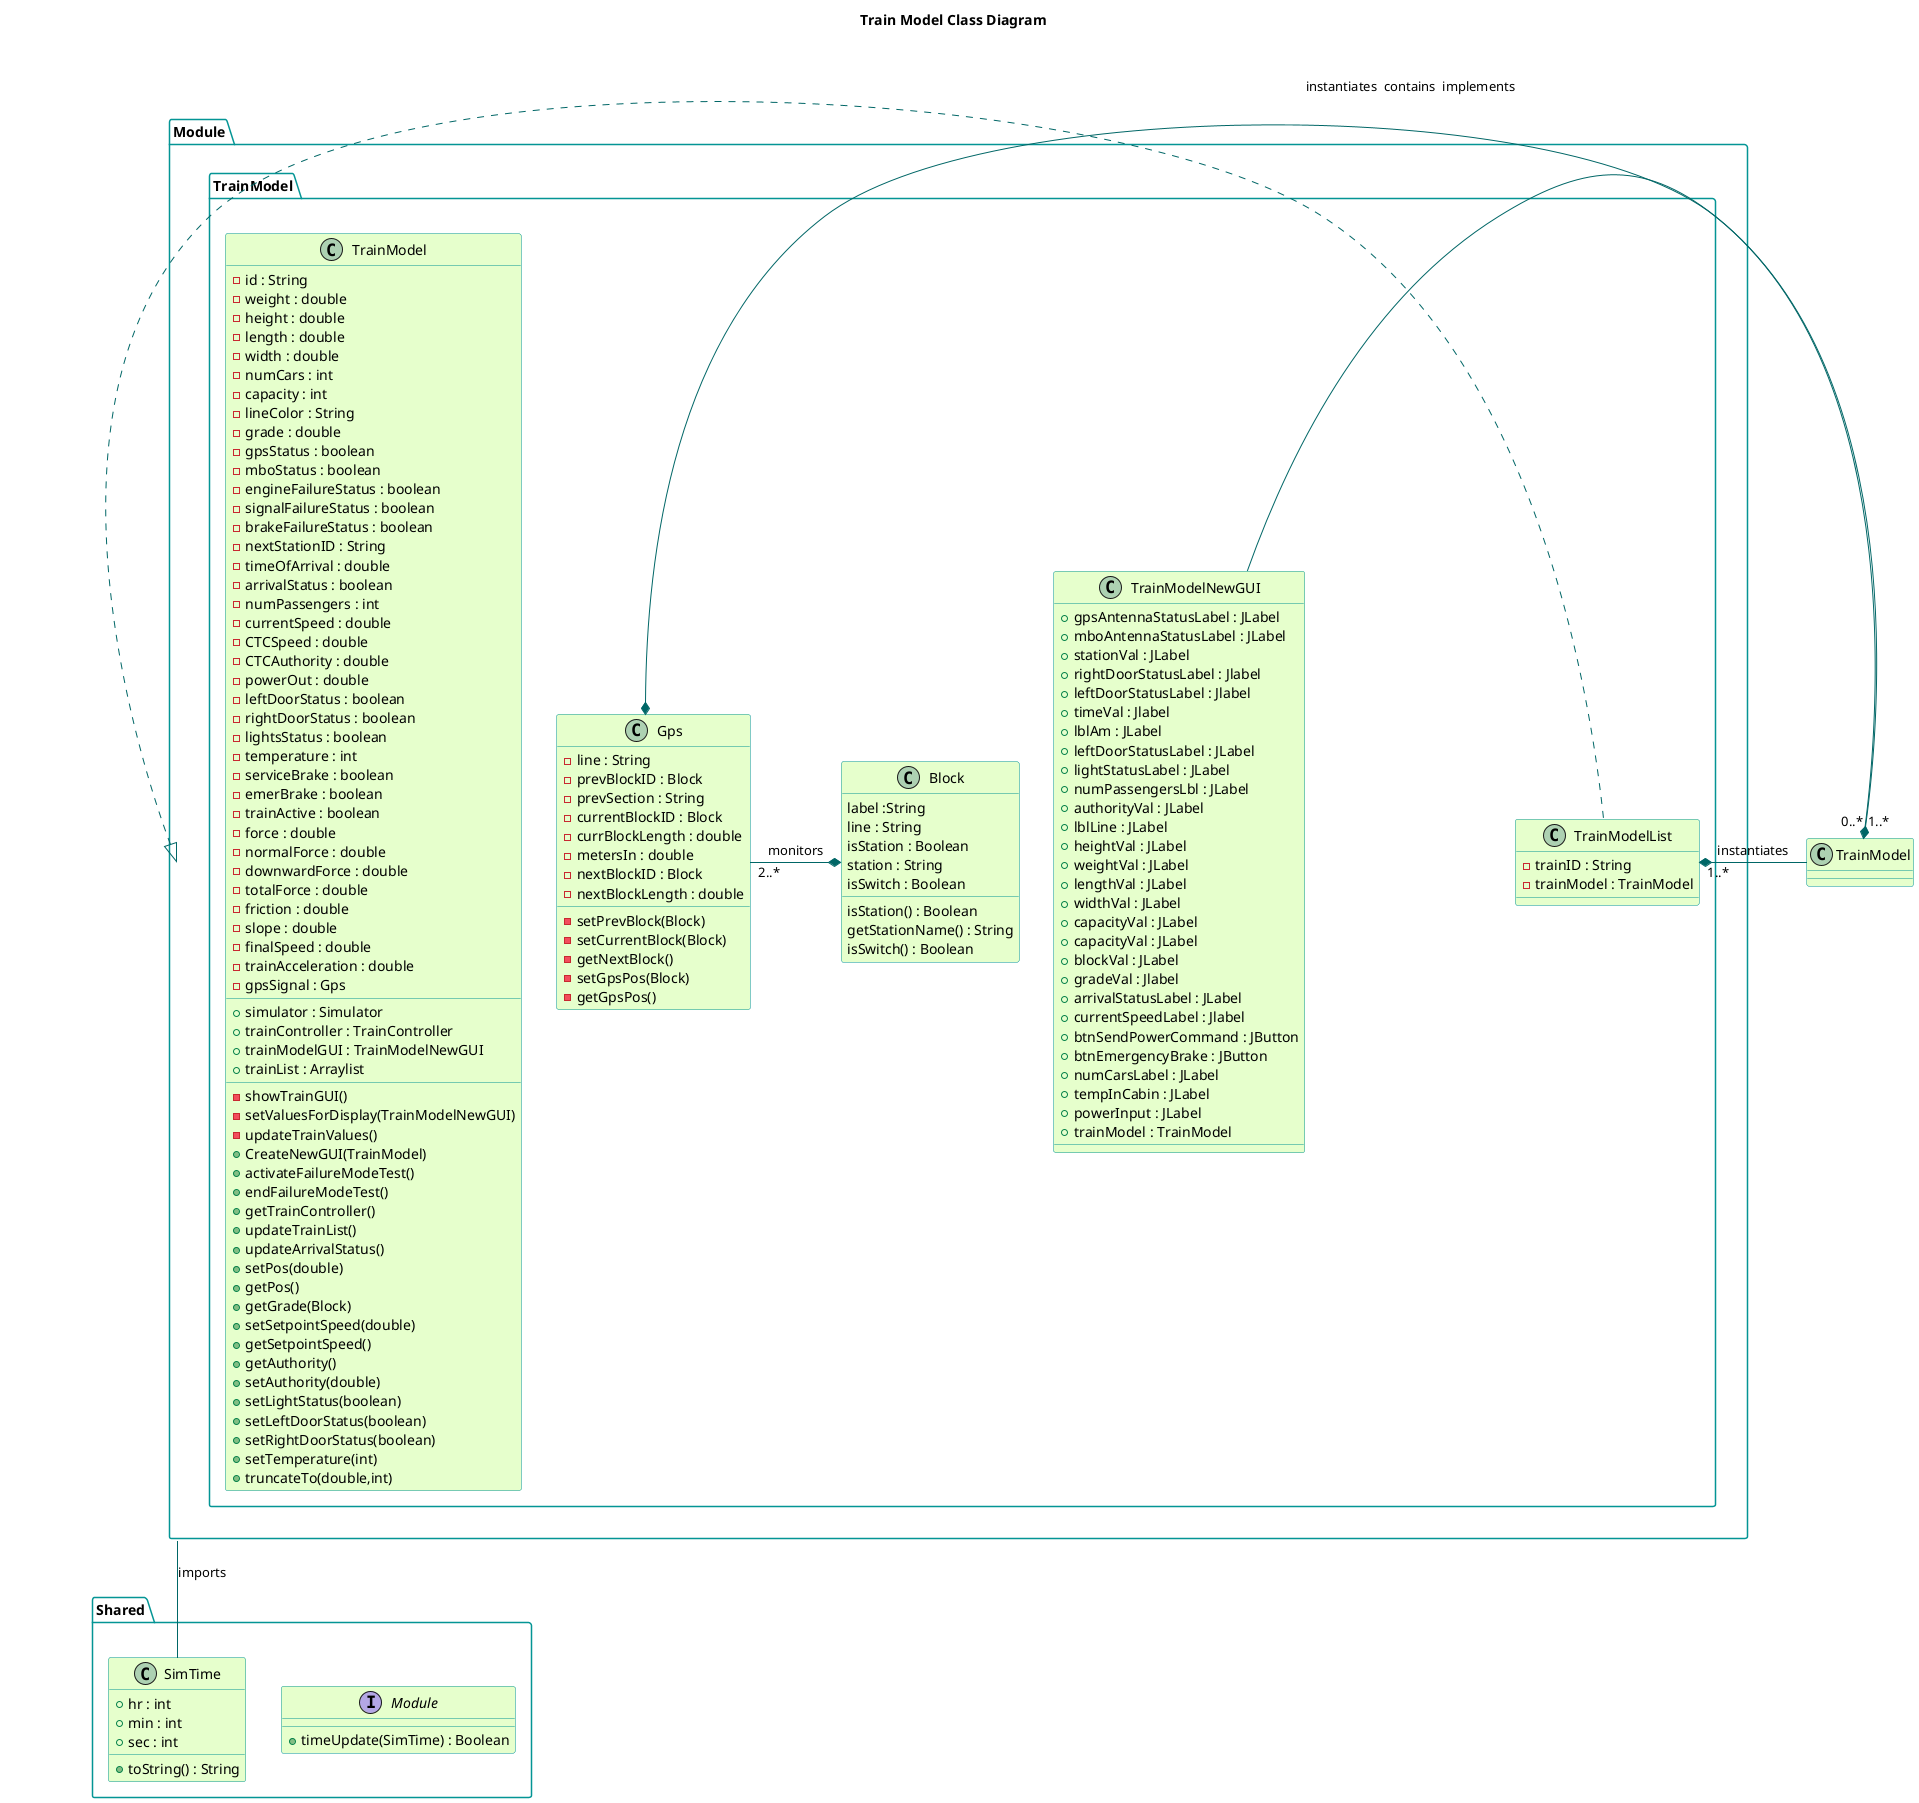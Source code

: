 @startuml

title Train Model Class Diagram
'skinparam backgroundColor transparent'
skinparam classBackgroundColor #e6ffcc
skinparam classBorderColor 	#049595
skinparam packageBorderCOlor  #049595
skinparam arrowColor #006666

package Shared{
  interface Module{
    +timeUpdate(SimTime) : Boolean
  }
  class SimTime{
    +hr : int
    +min : int
    +sec : int
    +toString() : String
  }
}
package Module.TrainModel {
    class TrainModelList {
        -trainID : String
        -trainModel : TrainModel
    }

    class TrainModel {
        -id : String
        -weight : double
        -height : double
        -length : double
        -width : double
        -numCars : int
        -capacity : int
        -lineColor : String
        -grade : double
        -gpsStatus : boolean
        -mboStatus : boolean
        -engineFailureStatus : boolean
        -signalFailureStatus : boolean
        -brakeFailureStatus : boolean
        -nextStationID : String
        -timeOfArrival : double
        -arrivalStatus : boolean
        -numPassengers : int
        -currentSpeed : double
        -CTCSpeed : double
        -CTCAuthority : double
        -powerOut : double
        -leftDoorStatus : boolean
        -rightDoorStatus : boolean
        -lightsStatus : boolean
        -temperature : int
        -serviceBrake : boolean
        -emerBrake : boolean
        -trainActive : boolean
        -force : double
        -normalForce : double
        -downwardForce : double
        -totalForce : double
        -friction : double
        -slope : double
        -finalSpeed : double
        -trainAcceleration : double
        -gpsSignal : Gps
        __
        +simulator : Simulator
        +trainController : TrainController
        +trainModelGUI : TrainModelNewGUI
        +trainList : Arraylist
        __
        -showTrainGUI()
        -setValuesForDisplay(TrainModelNewGUI)
        -updateTrainValues()
        +CreateNewGUI(TrainModel)
        +activateFailureModeTest()
        +endFailureModeTest()
        +getTrainController()
        +updateTrainList()
        +updateArrivalStatus()
        +setPos(double)
        +getPos()
        +getGrade(Block)
        +setSetpointSpeed(double)
        +getSetpointSpeed()
        +getAuthority()
        +setAuthority(double)
        +setLightStatus(boolean)
        +setLeftDoorStatus(boolean)
        +setRightDoorStatus(boolean)
        +setTemperature(int)
        +truncateTo(double‚int)
    }

    class Gps{
        -line : String
        -prevBlockID : Block
        -prevSection : String
        -currentBlockID : Block
        -currBlockLength : double
        -metersIn : double
        -nextBlockID : Block
        -nextBlockLength : double
        __
        -setPrevBlock(Block)
        -setCurrentBlock(Block)
        -getNextBlock()
        -setGpsPos(Block)
        -getGpsPos()
    }
    
    class Block{
        label :String
        line : String
        isStation : Boolean
        station : String
        isSwitch : Boolean
        isStation() : Boolean
        getStationName() : String
        isSwitch() : Boolean
    }

    class TrainModelNewGUI{
        +gpsAntennaStatusLabel : JLabel
        +mboAntennaStatusLabel : JLabel
        +stationVal : JLabel
        +rightDoorStatusLabel : Jlabel
        +leftDoorStatusLabel : Jlabel
        +timeVal : Jlabel
        +lblAm : JLabel
        +leftDoorStatusLabel : JLabel
        +lightStatusLabel : JLabel
        +numPassengersLbl : JLabel
        +authorityVal : JLabel
        +lblLine : JLabel
        +heightVal : JLabel
        +weightVal : JLabel
        +lengthVal : JLabel
        +widthVal : JLabel
        +capacityVal : JLabel
        +capacityVal : JLabel
        +blockVal : JLabel
        +gradeVal : Jlabel
        +arrivalStatusLabel : JLabel
        +currentSpeedLabel : Jlabel
        +btnSendPowerCommand : JButton
        +btnEmergencyBrake : JButton
        +numCarsLabel : JLabel
        +tempInCabin : JLabel
        +powerInput : JLabel
        +trainModel : TrainModel
    }
}

Module--SimTime : imports

Module <|. TrainModelList : implements

TrainModelList "1..*"*-down- TrainModel : instantiates
TrainModel "0..*"*- TrainModelNewGUI : instantiates
TrainModel "1..*"-* Gps : contains
Gps "2..*"-* Block : monitors

@enduml